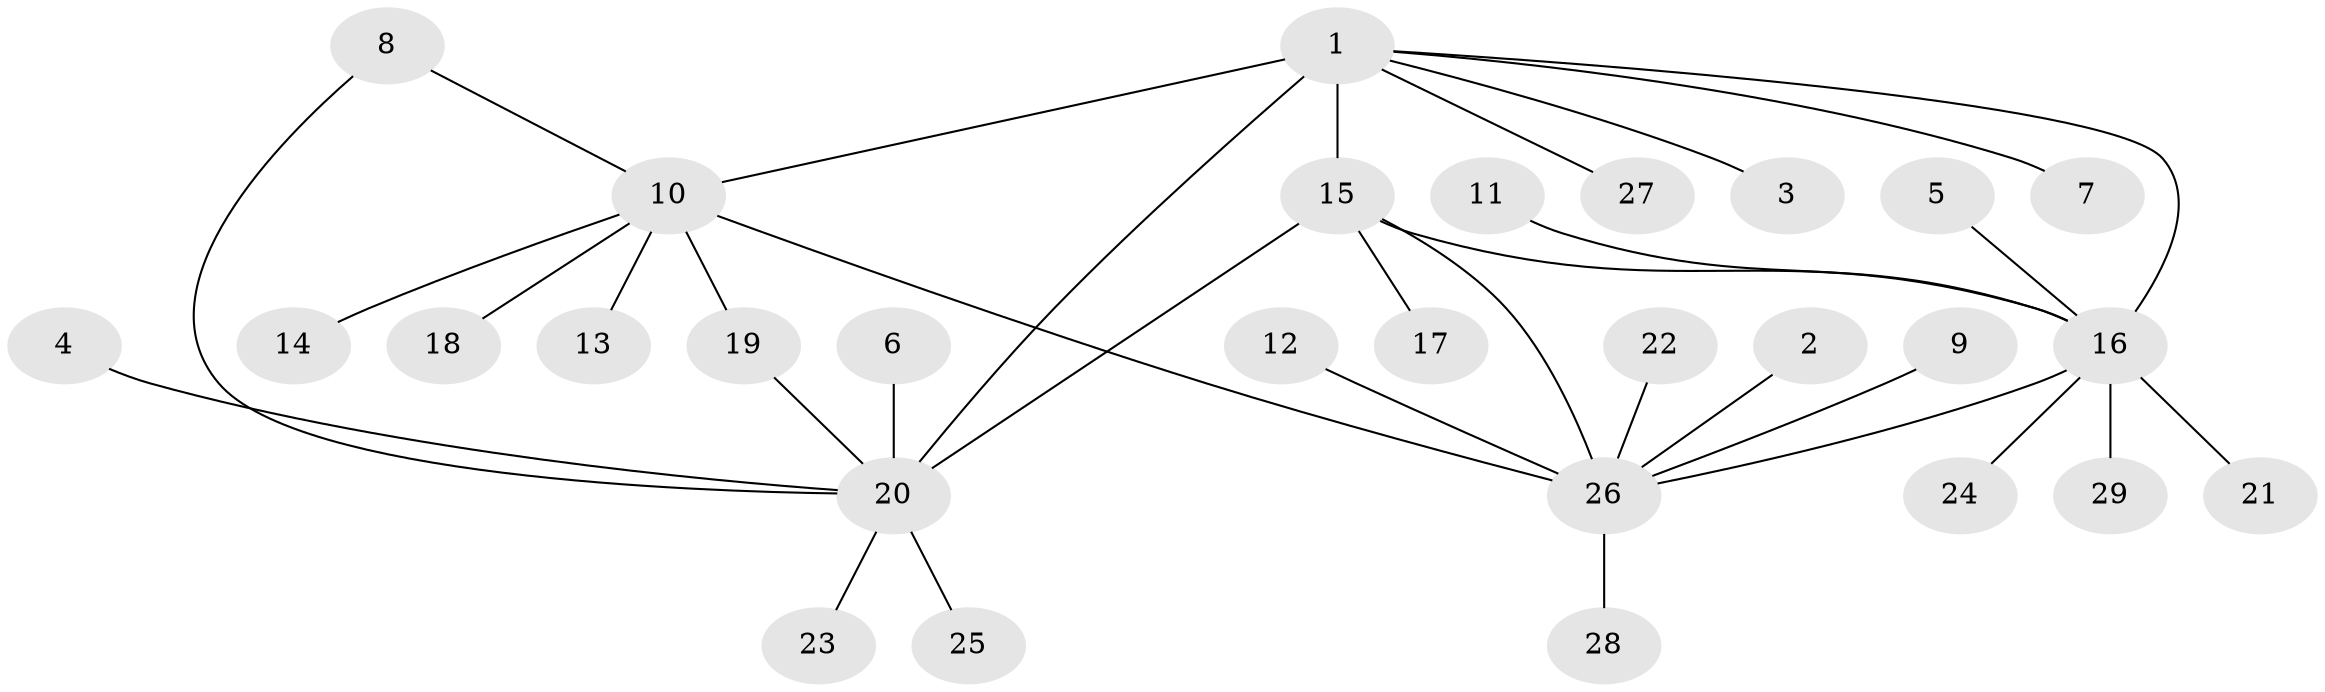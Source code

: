 // original degree distribution, {3: 0.1111111111111111, 8: 0.037037037037037035, 9: 0.037037037037037035, 4: 0.037037037037037035, 6: 0.018518518518518517, 10: 0.018518518518518517, 1: 0.5555555555555556, 2: 0.18518518518518517}
// Generated by graph-tools (version 1.1) at 2025/26/03/09/25 03:26:44]
// undirected, 29 vertices, 34 edges
graph export_dot {
graph [start="1"]
  node [color=gray90,style=filled];
  1;
  2;
  3;
  4;
  5;
  6;
  7;
  8;
  9;
  10;
  11;
  12;
  13;
  14;
  15;
  16;
  17;
  18;
  19;
  20;
  21;
  22;
  23;
  24;
  25;
  26;
  27;
  28;
  29;
  1 -- 3 [weight=1.0];
  1 -- 7 [weight=1.0];
  1 -- 10 [weight=2.0];
  1 -- 15 [weight=2.0];
  1 -- 16 [weight=1.0];
  1 -- 20 [weight=2.0];
  1 -- 27 [weight=1.0];
  2 -- 26 [weight=1.0];
  4 -- 20 [weight=1.0];
  5 -- 16 [weight=1.0];
  6 -- 20 [weight=1.0];
  8 -- 10 [weight=1.0];
  8 -- 20 [weight=1.0];
  9 -- 26 [weight=1.0];
  10 -- 13 [weight=1.0];
  10 -- 14 [weight=1.0];
  10 -- 18 [weight=1.0];
  10 -- 19 [weight=1.0];
  10 -- 26 [weight=1.0];
  11 -- 16 [weight=1.0];
  12 -- 26 [weight=1.0];
  15 -- 16 [weight=1.0];
  15 -- 17 [weight=1.0];
  15 -- 20 [weight=1.0];
  15 -- 26 [weight=2.0];
  16 -- 21 [weight=1.0];
  16 -- 24 [weight=1.0];
  16 -- 26 [weight=1.0];
  16 -- 29 [weight=1.0];
  19 -- 20 [weight=1.0];
  20 -- 23 [weight=1.0];
  20 -- 25 [weight=1.0];
  22 -- 26 [weight=1.0];
  26 -- 28 [weight=1.0];
}
